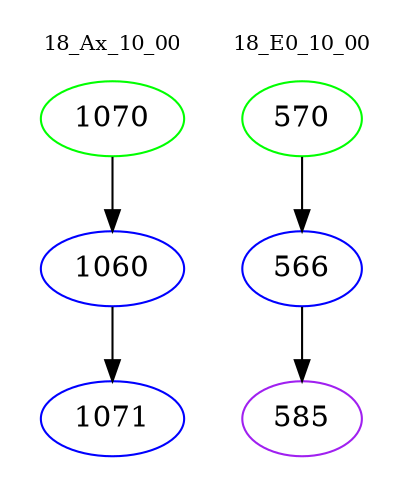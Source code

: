 digraph{
subgraph cluster_0 {
color = white
label = "18_Ax_10_00";
fontsize=10;
T0_1070 [label="1070", color="green"]
T0_1070 -> T0_1060 [color="black"]
T0_1060 [label="1060", color="blue"]
T0_1060 -> T0_1071 [color="black"]
T0_1071 [label="1071", color="blue"]
}
subgraph cluster_1 {
color = white
label = "18_E0_10_00";
fontsize=10;
T1_570 [label="570", color="green"]
T1_570 -> T1_566 [color="black"]
T1_566 [label="566", color="blue"]
T1_566 -> T1_585 [color="black"]
T1_585 [label="585", color="purple"]
}
}
